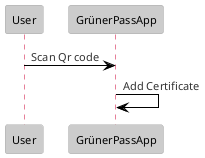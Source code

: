 @startuml
!theme reddress-lightred

User -> GrünerPassApp: Scan Qr code
GrünerPassApp -> GrünerPassApp: Add Certificate

@enduml

@startuml
!theme reddress-lightred

GrünerPassApp -> GreenCheckApp: Qr code
GreenCheckApp -> Server: Certificate
Server -> Server: Validate Certificate
Server --> GreenCheckApp: Send Result
GreenCheckApp -> GreenCheckApp: Show result

@enduml

@startuml
!theme reddress-lightred

actor User

User -> GrünerPassApp: open
GrünerPassApp -> SecurityGuyodaso: display certificate
SecurityGuyodaso -> GreenCheckApp: scan certificate
GreenCheckApp -> Server: send certificate
Server --> Server: validate certificate
Server --> GreenCheckApp: send result
GreenCheckApp --> SecurityGuyodaso: show result
SecurityGuyodaso -> User: ask for id
User --> SecurityGuyodaso: show id
SecurityGuyodaso --> SecurityGuyodaso: validate id

@enduml

@startuml
!theme reddress-lightred

User -> SecurityGuyodaso: show certificate
SecurityGuyodaso --> SecurityGuyodaso: look at certificate
SecurityGuyodaso --> SecurityGuyodaso: say "aha"
SecurityGuyodaso -> User: request id
User --> SecurityGuyodaso: show id
SecurityGuyodaso --> SecurityGuyodaso: lookAtId
SecurityGuyodaso --> SecurityGuyodaso: lookAtUser
SecurityGuyodaso --> SecurityGuyodaso: lookAtId
SecurityGuyodaso --> SecurityGuyodaso: lookAtUser
SecurityGuyodaso -> User: let in

@enduml